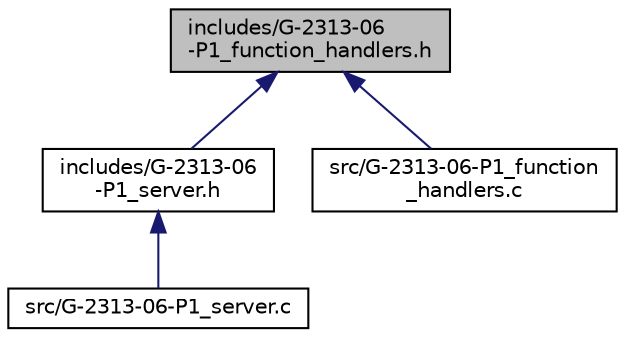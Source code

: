 digraph "includes/G-2313-06-P1_function_handlers.h"
{
  edge [fontname="Helvetica",fontsize="10",labelfontname="Helvetica",labelfontsize="10"];
  node [fontname="Helvetica",fontsize="10",shape=record];
  Node1 [label="includes/G-2313-06\l-P1_function_handlers.h",height=0.2,width=0.4,color="black", fillcolor="grey75", style="filled", fontcolor="black"];
  Node1 -> Node2 [dir="back",color="midnightblue",fontsize="10",style="solid",fontname="Helvetica"];
  Node2 [label="includes/G-2313-06\l-P1_server.h",height=0.2,width=0.4,color="black", fillcolor="white", style="filled",URL="$G-2313-06-P1__server_8h.html"];
  Node2 -> Node3 [dir="back",color="midnightblue",fontsize="10",style="solid",fontname="Helvetica"];
  Node3 [label="src/G-2313-06-P1_server.c",height=0.2,width=0.4,color="black", fillcolor="white", style="filled",URL="$G-2313-06-P1__server_8c.html"];
  Node1 -> Node4 [dir="back",color="midnightblue",fontsize="10",style="solid",fontname="Helvetica"];
  Node4 [label="src/G-2313-06-P1_function\l_handlers.c",height=0.2,width=0.4,color="black", fillcolor="white", style="filled",URL="$G-2313-06-P1__function__handlers_8c.html"];
}
